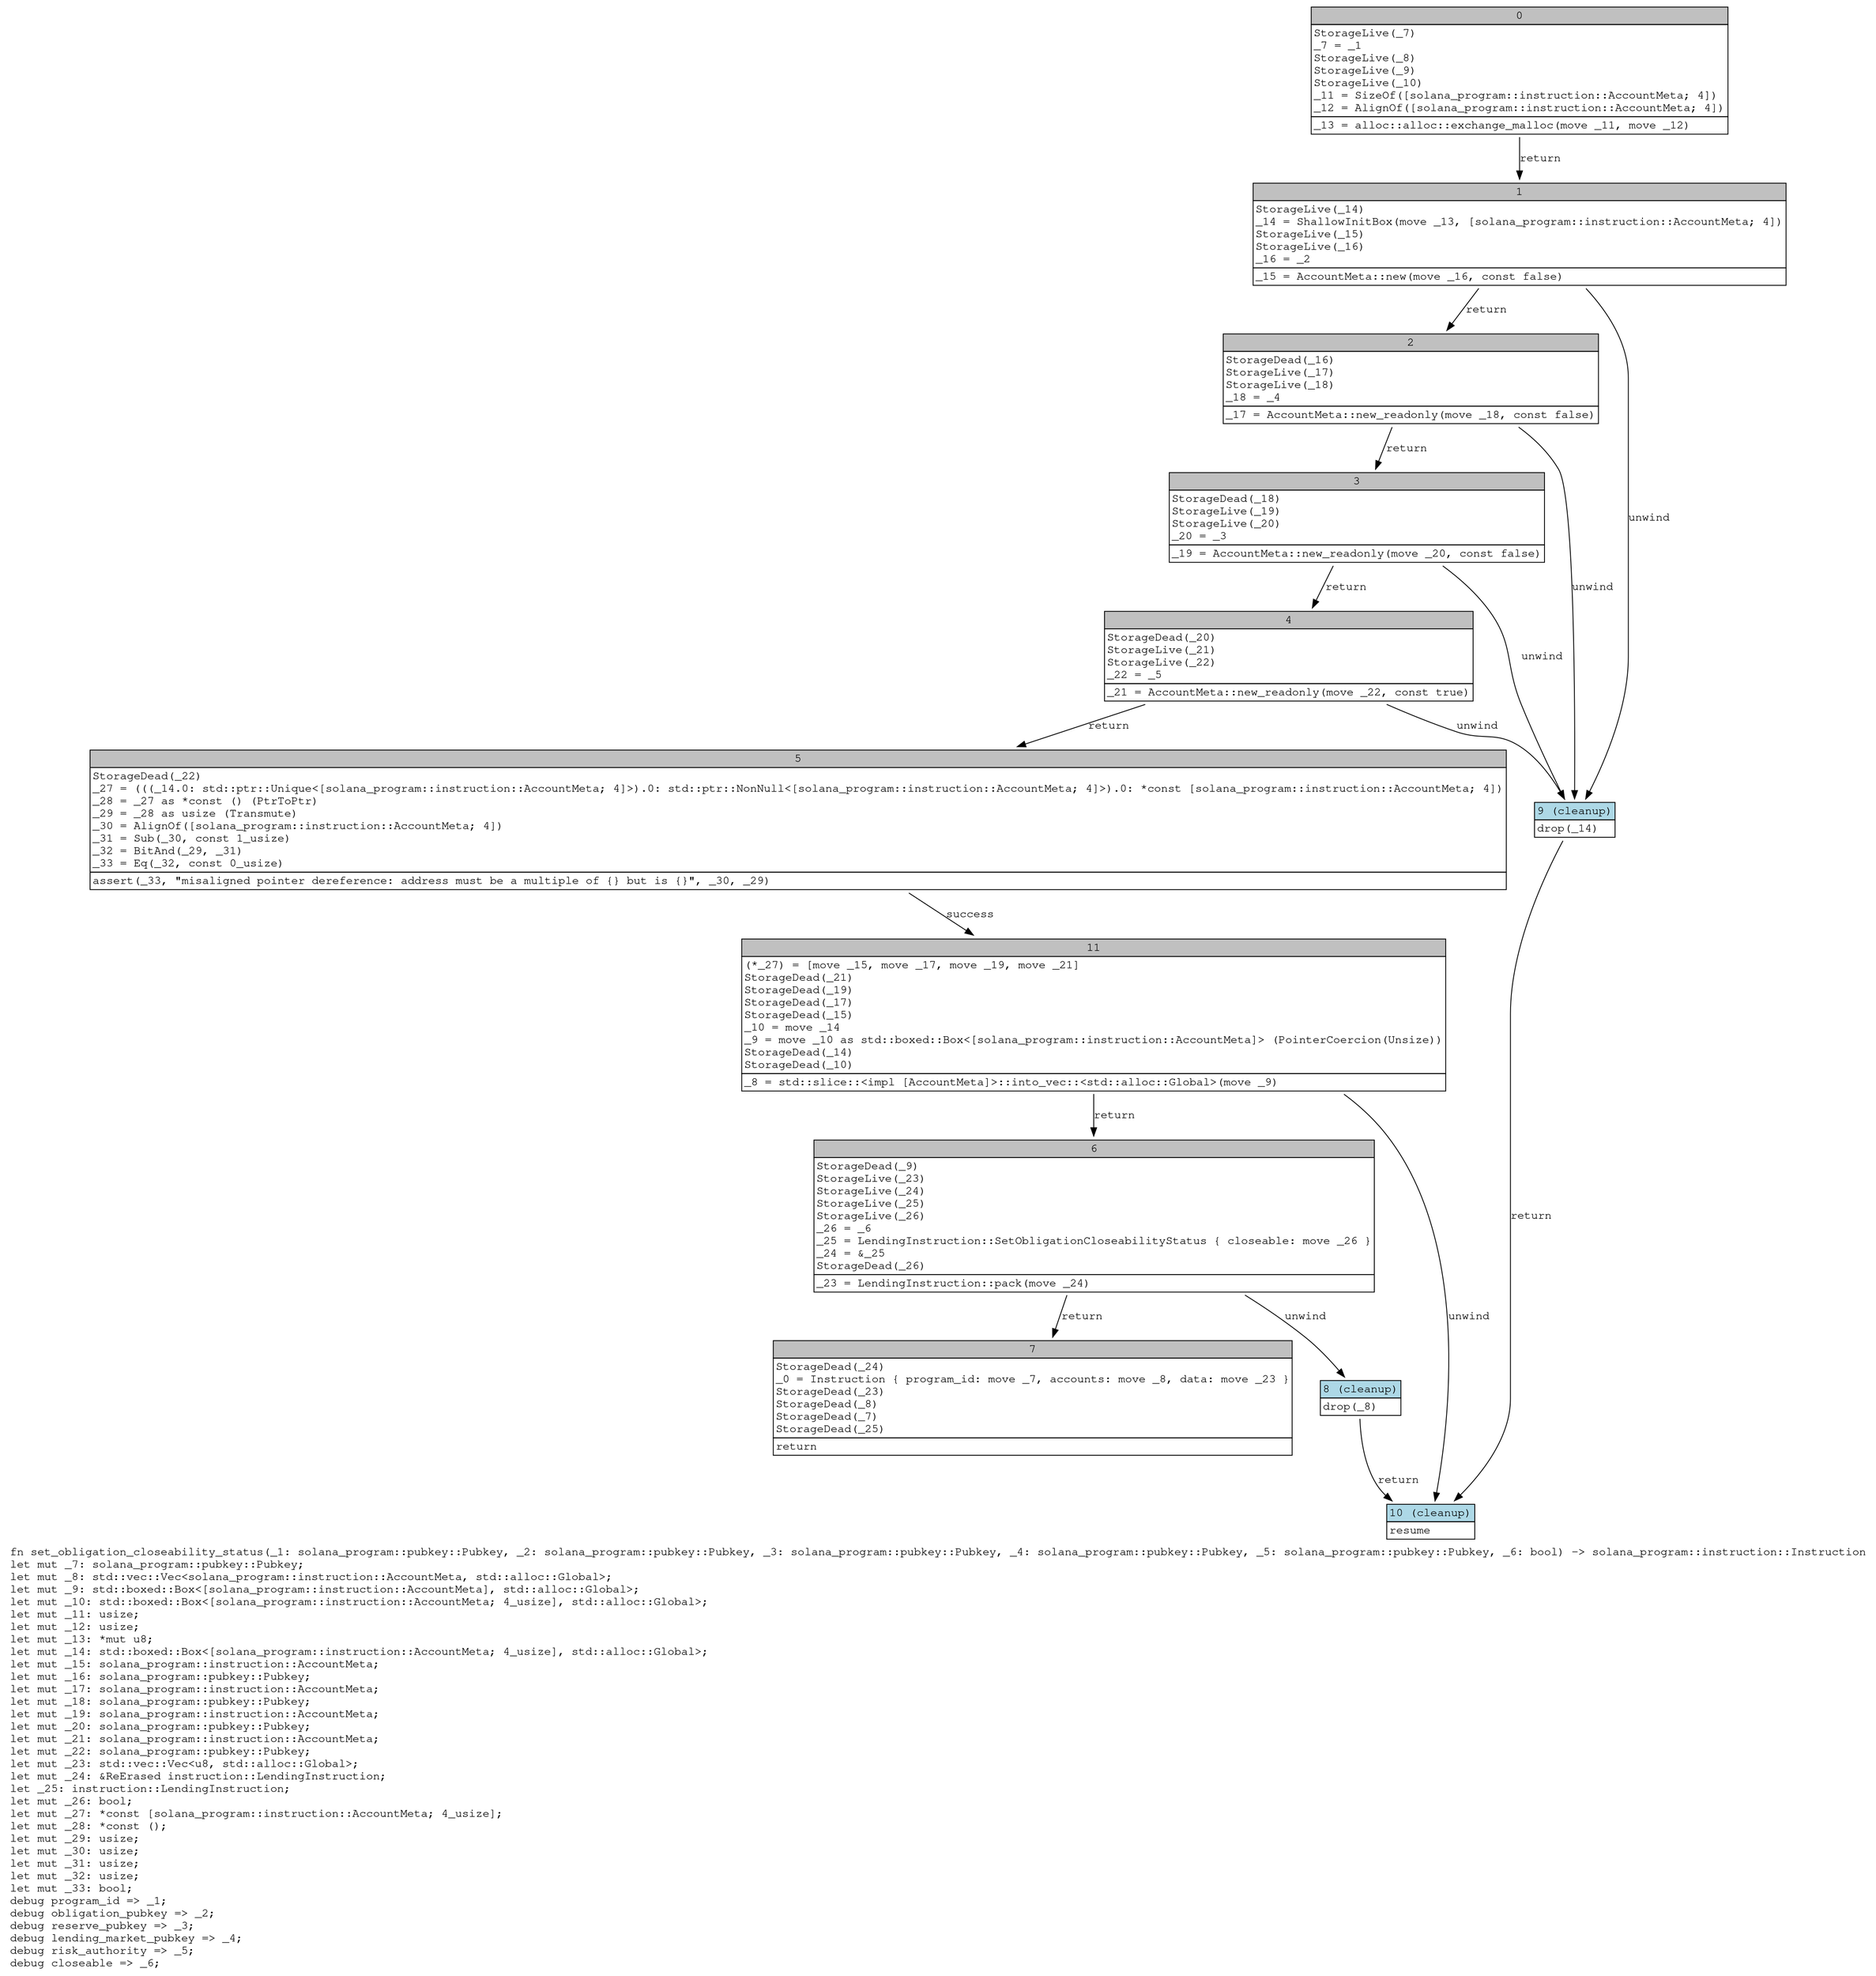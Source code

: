 digraph Mir_0_89 {
    graph [fontname="Courier, monospace"];
    node [fontname="Courier, monospace"];
    edge [fontname="Courier, monospace"];
    label=<fn set_obligation_closeability_status(_1: solana_program::pubkey::Pubkey, _2: solana_program::pubkey::Pubkey, _3: solana_program::pubkey::Pubkey, _4: solana_program::pubkey::Pubkey, _5: solana_program::pubkey::Pubkey, _6: bool) -&gt; solana_program::instruction::Instruction<br align="left"/>let mut _7: solana_program::pubkey::Pubkey;<br align="left"/>let mut _8: std::vec::Vec&lt;solana_program::instruction::AccountMeta, std::alloc::Global&gt;;<br align="left"/>let mut _9: std::boxed::Box&lt;[solana_program::instruction::AccountMeta], std::alloc::Global&gt;;<br align="left"/>let mut _10: std::boxed::Box&lt;[solana_program::instruction::AccountMeta; 4_usize], std::alloc::Global&gt;;<br align="left"/>let mut _11: usize;<br align="left"/>let mut _12: usize;<br align="left"/>let mut _13: *mut u8;<br align="left"/>let mut _14: std::boxed::Box&lt;[solana_program::instruction::AccountMeta; 4_usize], std::alloc::Global&gt;;<br align="left"/>let mut _15: solana_program::instruction::AccountMeta;<br align="left"/>let mut _16: solana_program::pubkey::Pubkey;<br align="left"/>let mut _17: solana_program::instruction::AccountMeta;<br align="left"/>let mut _18: solana_program::pubkey::Pubkey;<br align="left"/>let mut _19: solana_program::instruction::AccountMeta;<br align="left"/>let mut _20: solana_program::pubkey::Pubkey;<br align="left"/>let mut _21: solana_program::instruction::AccountMeta;<br align="left"/>let mut _22: solana_program::pubkey::Pubkey;<br align="left"/>let mut _23: std::vec::Vec&lt;u8, std::alloc::Global&gt;;<br align="left"/>let mut _24: &amp;ReErased instruction::LendingInstruction;<br align="left"/>let _25: instruction::LendingInstruction;<br align="left"/>let mut _26: bool;<br align="left"/>let mut _27: *const [solana_program::instruction::AccountMeta; 4_usize];<br align="left"/>let mut _28: *const ();<br align="left"/>let mut _29: usize;<br align="left"/>let mut _30: usize;<br align="left"/>let mut _31: usize;<br align="left"/>let mut _32: usize;<br align="left"/>let mut _33: bool;<br align="left"/>debug program_id =&gt; _1;<br align="left"/>debug obligation_pubkey =&gt; _2;<br align="left"/>debug reserve_pubkey =&gt; _3;<br align="left"/>debug lending_market_pubkey =&gt; _4;<br align="left"/>debug risk_authority =&gt; _5;<br align="left"/>debug closeable =&gt; _6;<br align="left"/>>;
    bb0__0_89 [shape="none", label=<<table border="0" cellborder="1" cellspacing="0"><tr><td bgcolor="gray" align="center" colspan="1">0</td></tr><tr><td align="left" balign="left">StorageLive(_7)<br/>_7 = _1<br/>StorageLive(_8)<br/>StorageLive(_9)<br/>StorageLive(_10)<br/>_11 = SizeOf([solana_program::instruction::AccountMeta; 4])<br/>_12 = AlignOf([solana_program::instruction::AccountMeta; 4])<br/></td></tr><tr><td align="left">_13 = alloc::alloc::exchange_malloc(move _11, move _12)</td></tr></table>>];
    bb1__0_89 [shape="none", label=<<table border="0" cellborder="1" cellspacing="0"><tr><td bgcolor="gray" align="center" colspan="1">1</td></tr><tr><td align="left" balign="left">StorageLive(_14)<br/>_14 = ShallowInitBox(move _13, [solana_program::instruction::AccountMeta; 4])<br/>StorageLive(_15)<br/>StorageLive(_16)<br/>_16 = _2<br/></td></tr><tr><td align="left">_15 = AccountMeta::new(move _16, const false)</td></tr></table>>];
    bb2__0_89 [shape="none", label=<<table border="0" cellborder="1" cellspacing="0"><tr><td bgcolor="gray" align="center" colspan="1">2</td></tr><tr><td align="left" balign="left">StorageDead(_16)<br/>StorageLive(_17)<br/>StorageLive(_18)<br/>_18 = _4<br/></td></tr><tr><td align="left">_17 = AccountMeta::new_readonly(move _18, const false)</td></tr></table>>];
    bb3__0_89 [shape="none", label=<<table border="0" cellborder="1" cellspacing="0"><tr><td bgcolor="gray" align="center" colspan="1">3</td></tr><tr><td align="left" balign="left">StorageDead(_18)<br/>StorageLive(_19)<br/>StorageLive(_20)<br/>_20 = _3<br/></td></tr><tr><td align="left">_19 = AccountMeta::new_readonly(move _20, const false)</td></tr></table>>];
    bb4__0_89 [shape="none", label=<<table border="0" cellborder="1" cellspacing="0"><tr><td bgcolor="gray" align="center" colspan="1">4</td></tr><tr><td align="left" balign="left">StorageDead(_20)<br/>StorageLive(_21)<br/>StorageLive(_22)<br/>_22 = _5<br/></td></tr><tr><td align="left">_21 = AccountMeta::new_readonly(move _22, const true)</td></tr></table>>];
    bb5__0_89 [shape="none", label=<<table border="0" cellborder="1" cellspacing="0"><tr><td bgcolor="gray" align="center" colspan="1">5</td></tr><tr><td align="left" balign="left">StorageDead(_22)<br/>_27 = (((_14.0: std::ptr::Unique&lt;[solana_program::instruction::AccountMeta; 4]&gt;).0: std::ptr::NonNull&lt;[solana_program::instruction::AccountMeta; 4]&gt;).0: *const [solana_program::instruction::AccountMeta; 4])<br/>_28 = _27 as *const () (PtrToPtr)<br/>_29 = _28 as usize (Transmute)<br/>_30 = AlignOf([solana_program::instruction::AccountMeta; 4])<br/>_31 = Sub(_30, const 1_usize)<br/>_32 = BitAnd(_29, _31)<br/>_33 = Eq(_32, const 0_usize)<br/></td></tr><tr><td align="left">assert(_33, &quot;misaligned pointer dereference: address must be a multiple of {} but is {}&quot;, _30, _29)</td></tr></table>>];
    bb6__0_89 [shape="none", label=<<table border="0" cellborder="1" cellspacing="0"><tr><td bgcolor="gray" align="center" colspan="1">6</td></tr><tr><td align="left" balign="left">StorageDead(_9)<br/>StorageLive(_23)<br/>StorageLive(_24)<br/>StorageLive(_25)<br/>StorageLive(_26)<br/>_26 = _6<br/>_25 = LendingInstruction::SetObligationCloseabilityStatus { closeable: move _26 }<br/>_24 = &amp;_25<br/>StorageDead(_26)<br/></td></tr><tr><td align="left">_23 = LendingInstruction::pack(move _24)</td></tr></table>>];
    bb7__0_89 [shape="none", label=<<table border="0" cellborder="1" cellspacing="0"><tr><td bgcolor="gray" align="center" colspan="1">7</td></tr><tr><td align="left" balign="left">StorageDead(_24)<br/>_0 = Instruction { program_id: move _7, accounts: move _8, data: move _23 }<br/>StorageDead(_23)<br/>StorageDead(_8)<br/>StorageDead(_7)<br/>StorageDead(_25)<br/></td></tr><tr><td align="left">return</td></tr></table>>];
    bb8__0_89 [shape="none", label=<<table border="0" cellborder="1" cellspacing="0"><tr><td bgcolor="lightblue" align="center" colspan="1">8 (cleanup)</td></tr><tr><td align="left">drop(_8)</td></tr></table>>];
    bb9__0_89 [shape="none", label=<<table border="0" cellborder="1" cellspacing="0"><tr><td bgcolor="lightblue" align="center" colspan="1">9 (cleanup)</td></tr><tr><td align="left">drop(_14)</td></tr></table>>];
    bb10__0_89 [shape="none", label=<<table border="0" cellborder="1" cellspacing="0"><tr><td bgcolor="lightblue" align="center" colspan="1">10 (cleanup)</td></tr><tr><td align="left">resume</td></tr></table>>];
    bb11__0_89 [shape="none", label=<<table border="0" cellborder="1" cellspacing="0"><tr><td bgcolor="gray" align="center" colspan="1">11</td></tr><tr><td align="left" balign="left">(*_27) = [move _15, move _17, move _19, move _21]<br/>StorageDead(_21)<br/>StorageDead(_19)<br/>StorageDead(_17)<br/>StorageDead(_15)<br/>_10 = move _14<br/>_9 = move _10 as std::boxed::Box&lt;[solana_program::instruction::AccountMeta]&gt; (PointerCoercion(Unsize))<br/>StorageDead(_14)<br/>StorageDead(_10)<br/></td></tr><tr><td align="left">_8 = std::slice::&lt;impl [AccountMeta]&gt;::into_vec::&lt;std::alloc::Global&gt;(move _9)</td></tr></table>>];
    bb0__0_89 -> bb1__0_89 [label="return"];
    bb1__0_89 -> bb2__0_89 [label="return"];
    bb1__0_89 -> bb9__0_89 [label="unwind"];
    bb2__0_89 -> bb3__0_89 [label="return"];
    bb2__0_89 -> bb9__0_89 [label="unwind"];
    bb3__0_89 -> bb4__0_89 [label="return"];
    bb3__0_89 -> bb9__0_89 [label="unwind"];
    bb4__0_89 -> bb5__0_89 [label="return"];
    bb4__0_89 -> bb9__0_89 [label="unwind"];
    bb5__0_89 -> bb11__0_89 [label="success"];
    bb6__0_89 -> bb7__0_89 [label="return"];
    bb6__0_89 -> bb8__0_89 [label="unwind"];
    bb8__0_89 -> bb10__0_89 [label="return"];
    bb9__0_89 -> bb10__0_89 [label="return"];
    bb11__0_89 -> bb6__0_89 [label="return"];
    bb11__0_89 -> bb10__0_89 [label="unwind"];
}
